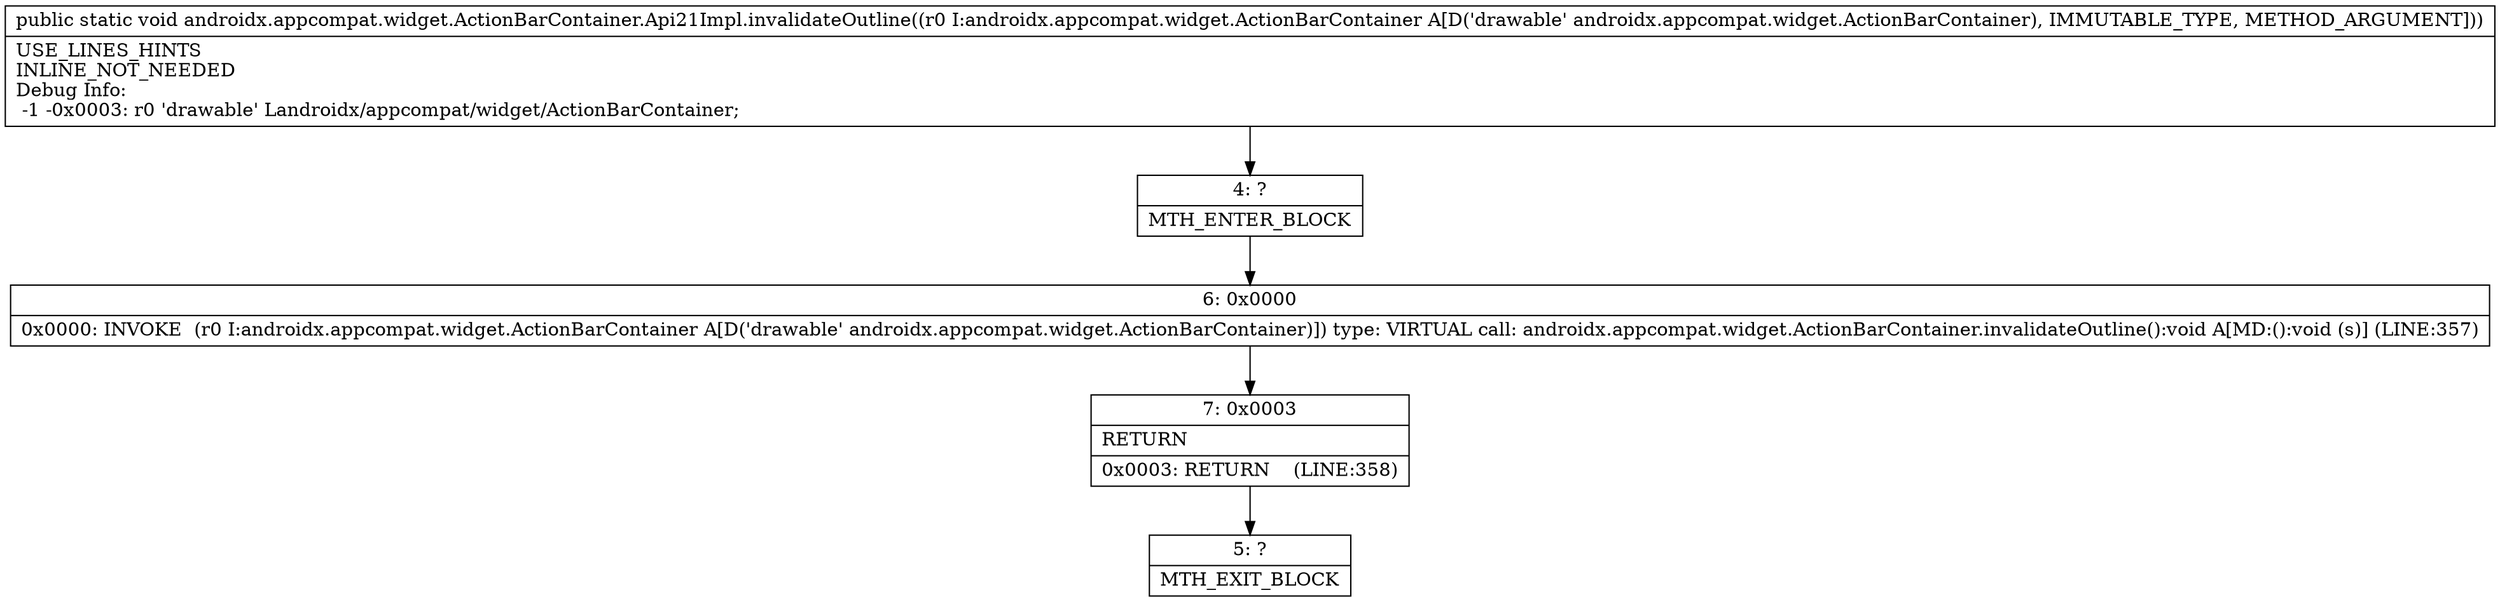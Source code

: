 digraph "CFG forandroidx.appcompat.widget.ActionBarContainer.Api21Impl.invalidateOutline(Landroidx\/appcompat\/widget\/ActionBarContainer;)V" {
Node_4 [shape=record,label="{4\:\ ?|MTH_ENTER_BLOCK\l}"];
Node_6 [shape=record,label="{6\:\ 0x0000|0x0000: INVOKE  (r0 I:androidx.appcompat.widget.ActionBarContainer A[D('drawable' androidx.appcompat.widget.ActionBarContainer)]) type: VIRTUAL call: androidx.appcompat.widget.ActionBarContainer.invalidateOutline():void A[MD:():void (s)] (LINE:357)\l}"];
Node_7 [shape=record,label="{7\:\ 0x0003|RETURN\l|0x0003: RETURN    (LINE:358)\l}"];
Node_5 [shape=record,label="{5\:\ ?|MTH_EXIT_BLOCK\l}"];
MethodNode[shape=record,label="{public static void androidx.appcompat.widget.ActionBarContainer.Api21Impl.invalidateOutline((r0 I:androidx.appcompat.widget.ActionBarContainer A[D('drawable' androidx.appcompat.widget.ActionBarContainer), IMMUTABLE_TYPE, METHOD_ARGUMENT]))  | USE_LINES_HINTS\lINLINE_NOT_NEEDED\lDebug Info:\l  \-1 \-0x0003: r0 'drawable' Landroidx\/appcompat\/widget\/ActionBarContainer;\l}"];
MethodNode -> Node_4;Node_4 -> Node_6;
Node_6 -> Node_7;
Node_7 -> Node_5;
}

